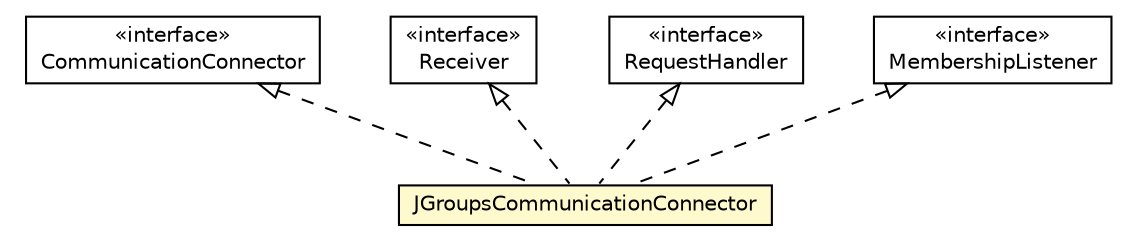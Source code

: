 #!/usr/local/bin/dot
#
# Class diagram 
# Generated by UMLGraph version R5_6-24-gf6e263 (http://www.umlgraph.org/)
#

digraph G {
	edge [fontname="Helvetica",fontsize=10,labelfontname="Helvetica",labelfontsize=10];
	node [fontname="Helvetica",fontsize=10,shape=plaintext];
	nodesep=0.25;
	ranksep=0.5;
	// org.universAAL.middleware.connectors.CommunicationConnector
	c233573 [label=<<table title="org.universAAL.middleware.connectors.CommunicationConnector" border="0" cellborder="1" cellspacing="0" cellpadding="2" port="p" href="../../CommunicationConnector.html">
		<tr><td><table border="0" cellspacing="0" cellpadding="1">
<tr><td align="center" balign="center"> &#171;interface&#187; </td></tr>
<tr><td align="center" balign="center"> CommunicationConnector </td></tr>
		</table></td></tr>
		</table>>, URL="../../CommunicationConnector.html", fontname="Helvetica", fontcolor="black", fontsize=10.0];
	// org.universAAL.middleware.connectors.communication.jgroups.JGroupsCommunicationConnector
	c233618 [label=<<table title="org.universAAL.middleware.connectors.communication.jgroups.JGroupsCommunicationConnector" border="0" cellborder="1" cellspacing="0" cellpadding="2" port="p" bgcolor="lemonChiffon" href="./JGroupsCommunicationConnector.html">
		<tr><td><table border="0" cellspacing="0" cellpadding="1">
<tr><td align="center" balign="center"> JGroupsCommunicationConnector </td></tr>
		</table></td></tr>
		</table>>, URL="./JGroupsCommunicationConnector.html", fontname="Helvetica", fontcolor="black", fontsize=10.0];
	//org.universAAL.middleware.connectors.communication.jgroups.JGroupsCommunicationConnector implements org.universAAL.middleware.connectors.CommunicationConnector
	c233573:p -> c233618:p [dir=back,arrowtail=empty,style=dashed];
	//org.universAAL.middleware.connectors.communication.jgroups.JGroupsCommunicationConnector implements org.jgroups.Receiver
	c233941:p -> c233618:p [dir=back,arrowtail=empty,style=dashed];
	//org.universAAL.middleware.connectors.communication.jgroups.JGroupsCommunicationConnector implements org.jgroups.blocks.RequestHandler
	c233942:p -> c233618:p [dir=back,arrowtail=empty,style=dashed];
	//org.universAAL.middleware.connectors.communication.jgroups.JGroupsCommunicationConnector implements org.jgroups.MembershipListener
	c233943:p -> c233618:p [dir=back,arrowtail=empty,style=dashed];
	// org.jgroups.MembershipListener
	c233943 [label=<<table title="org.jgroups.MembershipListener" border="0" cellborder="1" cellspacing="0" cellpadding="2" port="p" href="http://java.sun.com/j2se/1.4.2/docs/api/org/jgroups/MembershipListener.html">
		<tr><td><table border="0" cellspacing="0" cellpadding="1">
<tr><td align="center" balign="center"> &#171;interface&#187; </td></tr>
<tr><td align="center" balign="center"> MembershipListener </td></tr>
		</table></td></tr>
		</table>>, URL="http://java.sun.com/j2se/1.4.2/docs/api/org/jgroups/MembershipListener.html", fontname="Helvetica", fontcolor="black", fontsize=10.0];
	// org.jgroups.Receiver
	c233941 [label=<<table title="org.jgroups.Receiver" border="0" cellborder="1" cellspacing="0" cellpadding="2" port="p" href="http://java.sun.com/j2se/1.4.2/docs/api/org/jgroups/Receiver.html">
		<tr><td><table border="0" cellspacing="0" cellpadding="1">
<tr><td align="center" balign="center"> &#171;interface&#187; </td></tr>
<tr><td align="center" balign="center"> Receiver </td></tr>
		</table></td></tr>
		</table>>, URL="http://java.sun.com/j2se/1.4.2/docs/api/org/jgroups/Receiver.html", fontname="Helvetica", fontcolor="black", fontsize=10.0];
	// org.jgroups.blocks.RequestHandler
	c233942 [label=<<table title="org.jgroups.blocks.RequestHandler" border="0" cellborder="1" cellspacing="0" cellpadding="2" port="p" href="http://java.sun.com/j2se/1.4.2/docs/api/org/jgroups/blocks/RequestHandler.html">
		<tr><td><table border="0" cellspacing="0" cellpadding="1">
<tr><td align="center" balign="center"> &#171;interface&#187; </td></tr>
<tr><td align="center" balign="center"> RequestHandler </td></tr>
		</table></td></tr>
		</table>>, URL="http://java.sun.com/j2se/1.4.2/docs/api/org/jgroups/blocks/RequestHandler.html", fontname="Helvetica", fontcolor="black", fontsize=10.0];
}

